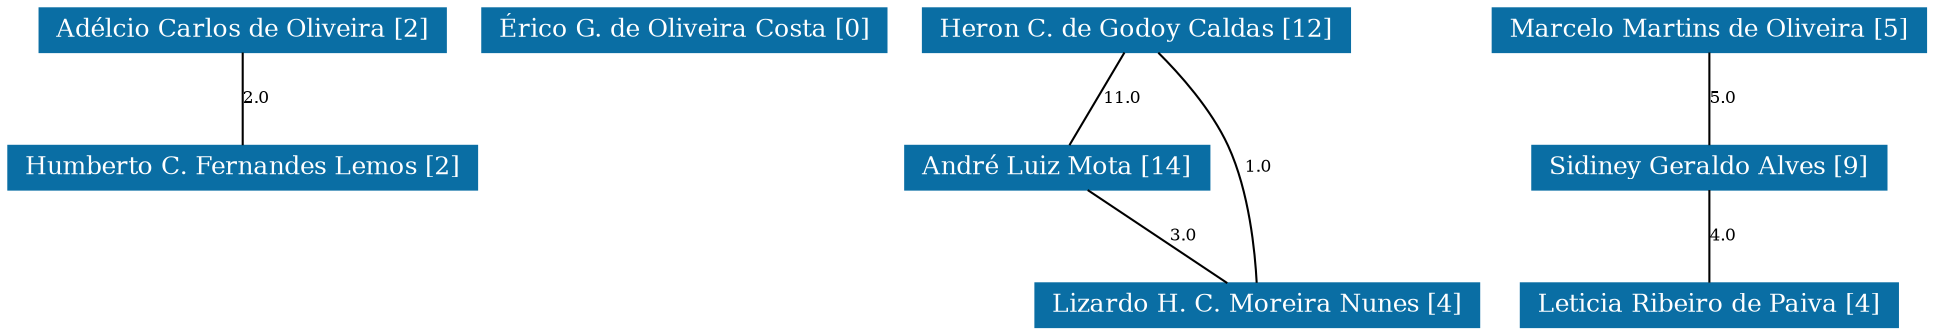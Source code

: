 strict graph grafo2 {
	graph [bb="0,0,724.5,153",
		id=grafo2,
		overlap=False
	];
	node [fontsize=12,
		label="\N",
		shape=rectangle,
		style=filled
	];
	0	 [URL="membro-0487113229071944.html",
		color="#0A6EA4",
		fontcolor="#FFFFFF",
		height=0.29167,
		label="Adélcio Carlos de Oliveira [2]",
		pos="92,142.5",
		width=2.1944];
	3	 [URL="membro-8374281747074655.html",
		color="#0A6EA4",
		fontcolor="#FFFFFF",
		height=0.29167,
		label="Humberto C. Fernandes Lemos [2]",
		pos="92,76.5",
		width=2.5556];
	0 -- 3	 [fontsize=8,
		label=2.0,
		lp="97,109.5",
		pos="92,131.9 92,119.65 92,99.622 92,87.297"];
	1	 [URL="membro-4937965723746020.html",
		color="#0A6EA4",
		fontcolor="#FFFFFF",
		height=0.29167,
		label="Érico G. de Oliveira Costa [0]",
		pos="269,142.5",
		width=2.2222];
	2	 [URL="membro-1373657423991547.html",
		color="#0A6EA4",
		fontcolor="#FFFFFF",
		height=0.29167,
		label="Heron C. de Godoy Caldas [12]",
		pos="451,142.5",
		width=2.3333];
	6	 [URL="membro-8453016139576761.html",
		color="#0A6EA4",
		fontcolor="#FFFFFF",
		height=0.29167,
		label="André Luiz Mota [14]",
		pos="413,76.5",
		width=1.6944];
	2 -- 6	 [fontsize=8,
		label=11.0,
		lp="440.5,109.5",
		pos="444.89,131.9 437.85,119.65 426.31,99.622 419.22,87.297"];
	8	 [URL="membro-9320579515635433.html",
		color="#0A6EA4",
		fontcolor="#FFFFFF",
		height=0.29167,
		label="Lizardo H. C. Moreira Nunes [4]",
		pos="459,10.5",
		width=2.4028];
	2 -- 8	 [fontsize=8,
		label=1.0,
		lp="489,76.5",
		pos="459.48,131.79 467.33,121.14 478.46,103.98 483,87 489.33,63.335 475.61,36.051 466.42,21.31"];
	6 -- 8	 [fontsize=8,
		label=3.0,
		lp="443,43.5",
		pos="420.39,65.896 428.92,53.653 442.88,33.622 451.47,21.297"];
	4	 [URL="membro-2091568617999217.html",
		color="#0A6EA4",
		fontcolor="#FFFFFF",
		height=0.29167,
		label="Marcelo Martins de Oliveira [5]",
		pos="641,142.5",
		width=2.3194];
	5	 [URL="membro-4536440727635518.html",
		color="#0A6EA4",
		fontcolor="#FFFFFF",
		height=0.29167,
		label="Sidiney Geraldo Alves [9]",
		pos="641,76.5",
		width=1.9444];
	4 -- 5	 [fontsize=8,
		label=5.0,
		lp="646,109.5",
		pos="641,131.9 641,119.65 641,99.622 641,87.297"];
	7	 [URL="membro-9428416479663144.html",
		color="#0A6EA4",
		fontcolor="#FFFFFF",
		height=0.29167,
		label="Leticia Ribeiro de Paiva [4]",
		pos="641,10.5",
		width=2.0417];
	5 -- 7	 [fontsize=8,
		label=4.0,
		lp="646,43.5",
		pos="641,65.896 641,53.653 641,33.622 641,21.297"];
}
